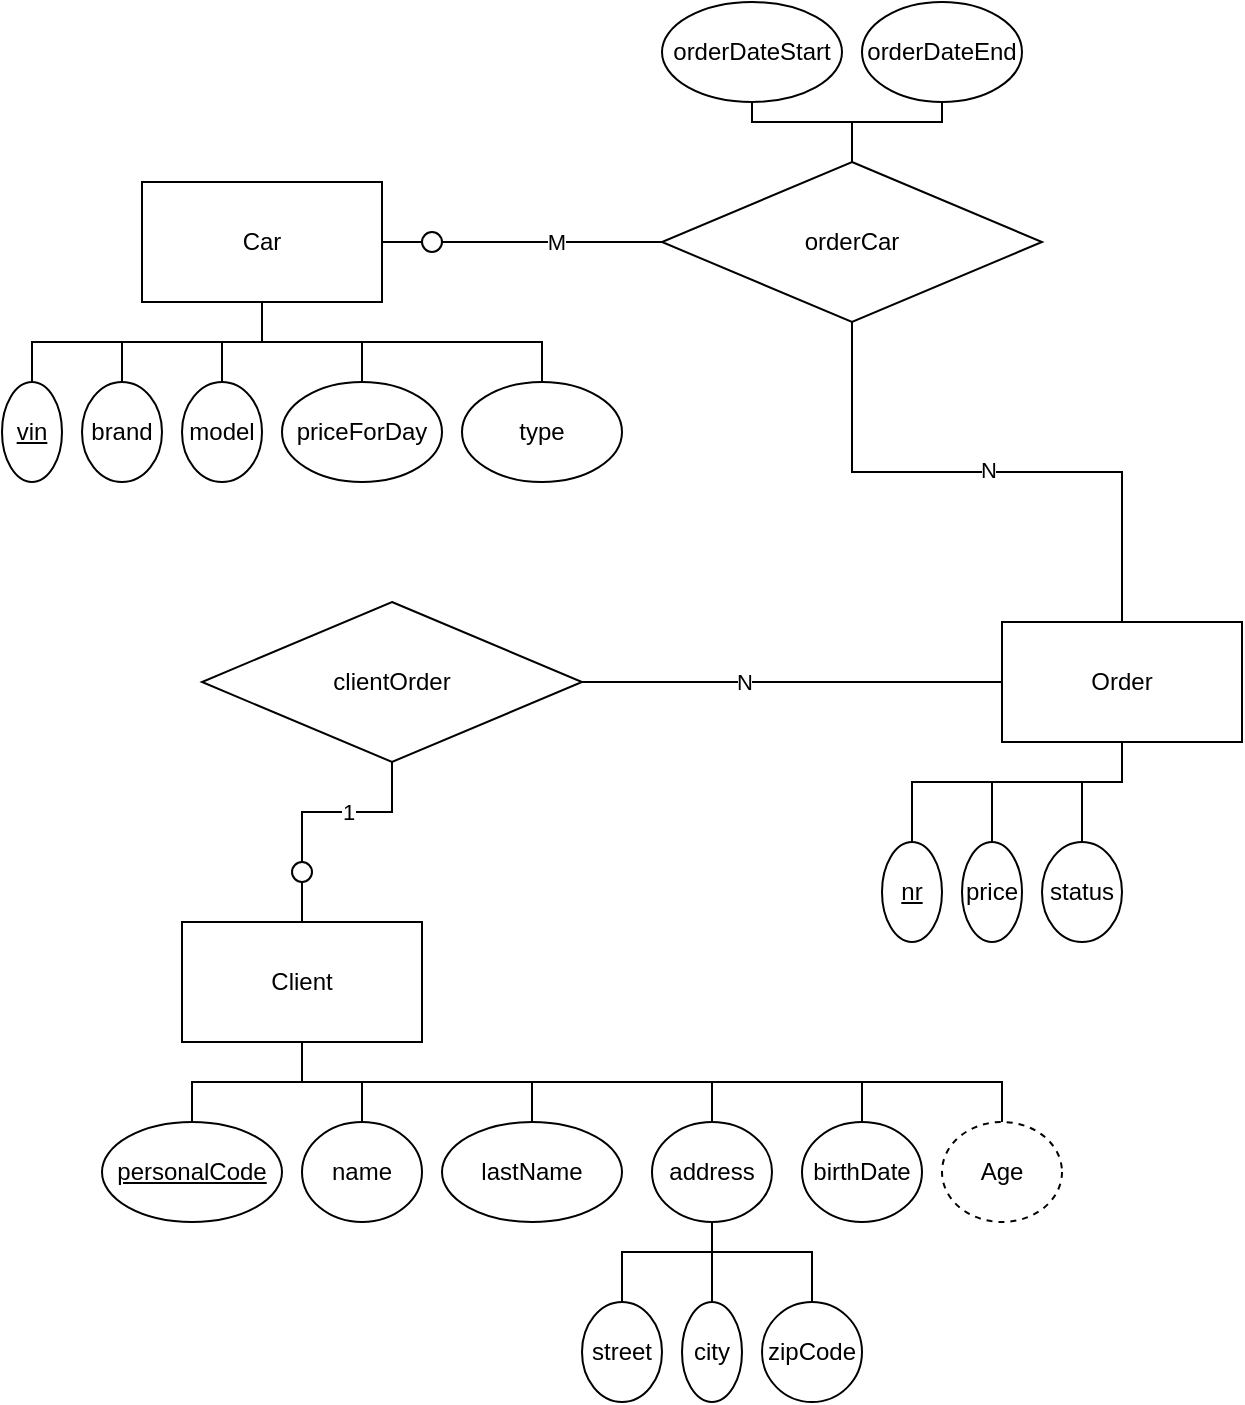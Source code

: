 <mxfile version="24.8.6">
  <diagram name="Puslapis-1" id="k59W9-ao-fo9DVot0w9S">
    <mxGraphModel dx="1434" dy="772" grid="1" gridSize="10" guides="1" tooltips="1" connect="1" arrows="1" fold="1" page="1" pageScale="1" pageWidth="827" pageHeight="1169" math="0" shadow="0">
      <root>
        <mxCell id="0" />
        <mxCell id="1" parent="0" />
        <mxCell id="HYWn-d97UVtd30y1if96-47" style="edgeStyle=orthogonalEdgeStyle;rounded=0;orthogonalLoop=1;jettySize=auto;html=1;entryX=0.5;entryY=0;entryDx=0;entryDy=0;endArrow=none;endFill=0;" parent="1" source="HYWn-d97UVtd30y1if96-1" target="HYWn-d97UVtd30y1if96-3" edge="1">
          <mxGeometry relative="1" as="geometry">
            <Array as="points">
              <mxPoint x="170" y="220" />
              <mxPoint x="55" y="220" />
            </Array>
          </mxGeometry>
        </mxCell>
        <mxCell id="HYWn-d97UVtd30y1if96-48" style="edgeStyle=orthogonalEdgeStyle;rounded=0;orthogonalLoop=1;jettySize=auto;html=1;entryX=0.5;entryY=0;entryDx=0;entryDy=0;endArrow=none;endFill=0;" parent="1" source="HYWn-d97UVtd30y1if96-1" target="HYWn-d97UVtd30y1if96-4" edge="1">
          <mxGeometry relative="1" as="geometry" />
        </mxCell>
        <mxCell id="HYWn-d97UVtd30y1if96-49" style="edgeStyle=orthogonalEdgeStyle;rounded=0;orthogonalLoop=1;jettySize=auto;html=1;entryX=0.5;entryY=0;entryDx=0;entryDy=0;endArrow=none;endFill=0;" parent="1" source="HYWn-d97UVtd30y1if96-1" target="HYWn-d97UVtd30y1if96-5" edge="1">
          <mxGeometry relative="1" as="geometry" />
        </mxCell>
        <mxCell id="HYWn-d97UVtd30y1if96-50" style="edgeStyle=orthogonalEdgeStyle;rounded=0;orthogonalLoop=1;jettySize=auto;html=1;entryX=0.5;entryY=0;entryDx=0;entryDy=0;endArrow=none;endFill=0;" parent="1" source="HYWn-d97UVtd30y1if96-1" target="HYWn-d97UVtd30y1if96-6" edge="1">
          <mxGeometry relative="1" as="geometry" />
        </mxCell>
        <mxCell id="us8dyTjiSDdRRroIEKAw-7" style="edgeStyle=orthogonalEdgeStyle;rounded=0;orthogonalLoop=1;jettySize=auto;html=1;entryX=0.5;entryY=0;entryDx=0;entryDy=0;endArrow=none;endFill=0;" edge="1" parent="1" source="HYWn-d97UVtd30y1if96-1" target="us8dyTjiSDdRRroIEKAw-6">
          <mxGeometry relative="1" as="geometry">
            <Array as="points">
              <mxPoint x="170" y="220" />
              <mxPoint x="310" y="220" />
            </Array>
          </mxGeometry>
        </mxCell>
        <mxCell id="HYWn-d97UVtd30y1if96-1" value="Car" style="rounded=0;whiteSpace=wrap;html=1;" parent="1" vertex="1">
          <mxGeometry x="110" y="140" width="120" height="60" as="geometry" />
        </mxCell>
        <mxCell id="HYWn-d97UVtd30y1if96-43" style="edgeStyle=orthogonalEdgeStyle;rounded=0;orthogonalLoop=1;jettySize=auto;html=1;entryX=0.5;entryY=1;entryDx=0;entryDy=0;endArrow=none;endFill=0;" parent="1" source="HYWn-d97UVtd30y1if96-2" target="HYWn-d97UVtd30y1if96-42" edge="1">
          <mxGeometry relative="1" as="geometry" />
        </mxCell>
        <mxCell id="HYWn-d97UVtd30y1if96-45" value="N" style="edgeLabel;html=1;align=center;verticalAlign=middle;resizable=0;points=[];" parent="HYWn-d97UVtd30y1if96-43" vertex="1" connectable="0">
          <mxGeometry x="-0.0" y="-1" relative="1" as="geometry">
            <mxPoint as="offset" />
          </mxGeometry>
        </mxCell>
        <mxCell id="HYWn-d97UVtd30y1if96-51" style="edgeStyle=orthogonalEdgeStyle;rounded=0;orthogonalLoop=1;jettySize=auto;html=1;entryX=0.5;entryY=0;entryDx=0;entryDy=0;endArrow=none;endFill=0;exitX=0.5;exitY=1;exitDx=0;exitDy=0;" parent="1" source="HYWn-d97UVtd30y1if96-2" target="HYWn-d97UVtd30y1if96-27" edge="1">
          <mxGeometry relative="1" as="geometry">
            <mxPoint x="710" y="420.0" as="sourcePoint" />
            <Array as="points">
              <mxPoint x="600" y="440" />
              <mxPoint x="495" y="440" />
            </Array>
          </mxGeometry>
        </mxCell>
        <mxCell id="HYWn-d97UVtd30y1if96-54" style="edgeStyle=orthogonalEdgeStyle;rounded=0;orthogonalLoop=1;jettySize=auto;html=1;entryX=0.5;entryY=0;entryDx=0;entryDy=0;endArrow=none;endFill=0;" parent="1" source="HYWn-d97UVtd30y1if96-2" target="HYWn-d97UVtd30y1if96-30" edge="1">
          <mxGeometry relative="1" as="geometry">
            <Array as="points">
              <mxPoint x="600" y="440" />
              <mxPoint x="535" y="440" />
            </Array>
          </mxGeometry>
        </mxCell>
        <mxCell id="HYWn-d97UVtd30y1if96-55" style="edgeStyle=orthogonalEdgeStyle;rounded=0;orthogonalLoop=1;jettySize=auto;html=1;entryX=0.5;entryY=0;entryDx=0;entryDy=0;endArrow=none;endFill=0;" parent="1" source="HYWn-d97UVtd30y1if96-2" target="HYWn-d97UVtd30y1if96-31" edge="1">
          <mxGeometry relative="1" as="geometry">
            <Array as="points">
              <mxPoint x="600" y="440" />
              <mxPoint x="580" y="440" />
            </Array>
          </mxGeometry>
        </mxCell>
        <mxCell id="HYWn-d97UVtd30y1if96-2" value="Order" style="rounded=0;whiteSpace=wrap;html=1;" parent="1" vertex="1">
          <mxGeometry x="540" y="360" width="120" height="60" as="geometry" />
        </mxCell>
        <mxCell id="HYWn-d97UVtd30y1if96-3" value="&lt;u&gt;vin&lt;/u&gt;" style="ellipse;whiteSpace=wrap;html=1;" parent="1" vertex="1">
          <mxGeometry x="40" y="240" width="30" height="50" as="geometry" />
        </mxCell>
        <mxCell id="HYWn-d97UVtd30y1if96-4" value="brand" style="ellipse;whiteSpace=wrap;html=1;" parent="1" vertex="1">
          <mxGeometry x="80" y="240" width="40" height="50" as="geometry" />
        </mxCell>
        <mxCell id="HYWn-d97UVtd30y1if96-5" value="model" style="ellipse;whiteSpace=wrap;html=1;" parent="1" vertex="1">
          <mxGeometry x="130" y="240" width="40" height="50" as="geometry" />
        </mxCell>
        <mxCell id="HYWn-d97UVtd30y1if96-6" value="priceForDay" style="ellipse;whiteSpace=wrap;html=1;" parent="1" vertex="1">
          <mxGeometry x="180" y="240" width="80" height="50" as="geometry" />
        </mxCell>
        <mxCell id="HYWn-d97UVtd30y1if96-23" style="edgeStyle=orthogonalEdgeStyle;rounded=0;orthogonalLoop=1;jettySize=auto;html=1;entryX=0.5;entryY=0;entryDx=0;entryDy=0;endArrow=none;endFill=0;" parent="1" source="HYWn-d97UVtd30y1if96-7" target="HYWn-d97UVtd30y1if96-9" edge="1">
          <mxGeometry relative="1" as="geometry" />
        </mxCell>
        <mxCell id="HYWn-d97UVtd30y1if96-24" style="edgeStyle=orthogonalEdgeStyle;rounded=0;orthogonalLoop=1;jettySize=auto;html=1;entryX=0.5;entryY=0;entryDx=0;entryDy=0;endArrow=none;endFill=0;" parent="1" source="HYWn-d97UVtd30y1if96-7" target="HYWn-d97UVtd30y1if96-10" edge="1">
          <mxGeometry relative="1" as="geometry" />
        </mxCell>
        <mxCell id="HYWn-d97UVtd30y1if96-25" style="edgeStyle=orthogonalEdgeStyle;rounded=0;orthogonalLoop=1;jettySize=auto;html=1;entryX=0.5;entryY=0;entryDx=0;entryDy=0;endArrow=none;endFill=0;" parent="1" source="HYWn-d97UVtd30y1if96-7" target="HYWn-d97UVtd30y1if96-11" edge="1">
          <mxGeometry relative="1" as="geometry">
            <Array as="points">
              <mxPoint x="190" y="590" />
              <mxPoint x="305" y="590" />
            </Array>
          </mxGeometry>
        </mxCell>
        <mxCell id="HYWn-d97UVtd30y1if96-26" style="edgeStyle=orthogonalEdgeStyle;rounded=0;orthogonalLoop=1;jettySize=auto;html=1;entryX=0.5;entryY=0;entryDx=0;entryDy=0;endArrow=none;endFill=0;" parent="1" edge="1">
          <mxGeometry relative="1" as="geometry">
            <Array as="points">
              <mxPoint x="190" y="570" />
              <mxPoint x="190" y="590" />
              <mxPoint x="395" y="590" />
            </Array>
            <mxPoint x="200" y="570.0" as="sourcePoint" />
            <mxPoint x="395" y="610" as="targetPoint" />
          </mxGeometry>
        </mxCell>
        <mxCell id="HYWn-d97UVtd30y1if96-34" style="edgeStyle=orthogonalEdgeStyle;rounded=0;orthogonalLoop=1;jettySize=auto;html=1;entryX=0.5;entryY=0;entryDx=0;entryDy=0;endArrow=none;endFill=0;" parent="1" source="HYWn-d97UVtd30y1if96-7" target="HYWn-d97UVtd30y1if96-33" edge="1">
          <mxGeometry relative="1" as="geometry">
            <Array as="points">
              <mxPoint x="190" y="590" />
              <mxPoint x="470" y="590" />
            </Array>
          </mxGeometry>
        </mxCell>
        <mxCell id="HYWn-d97UVtd30y1if96-36" style="edgeStyle=orthogonalEdgeStyle;rounded=0;orthogonalLoop=1;jettySize=auto;html=1;entryX=0.5;entryY=1;entryDx=0;entryDy=0;endArrow=none;endFill=0;exitX=0.5;exitY=0;exitDx=0;exitDy=0;" parent="1" source="us8dyTjiSDdRRroIEKAw-21" target="HYWn-d97UVtd30y1if96-35" edge="1">
          <mxGeometry relative="1" as="geometry">
            <mxPoint x="191" y="480" as="sourcePoint" />
            <Array as="points">
              <mxPoint x="190" y="455" />
              <mxPoint x="235" y="455" />
            </Array>
          </mxGeometry>
        </mxCell>
        <mxCell id="HYWn-d97UVtd30y1if96-40" value="1" style="edgeLabel;html=1;align=center;verticalAlign=middle;resizable=0;points=[];" parent="HYWn-d97UVtd30y1if96-36" vertex="1" connectable="0">
          <mxGeometry x="0.014" relative="1" as="geometry">
            <mxPoint as="offset" />
          </mxGeometry>
        </mxCell>
        <mxCell id="us8dyTjiSDdRRroIEKAw-4" style="edgeStyle=orthogonalEdgeStyle;rounded=0;orthogonalLoop=1;jettySize=auto;html=1;entryX=0.5;entryY=0;entryDx=0;entryDy=0;endArrow=none;endFill=0;" edge="1" parent="1" source="HYWn-d97UVtd30y1if96-7" target="us8dyTjiSDdRRroIEKAw-3">
          <mxGeometry relative="1" as="geometry">
            <Array as="points">
              <mxPoint x="190" y="590" />
              <mxPoint x="540" y="590" />
            </Array>
          </mxGeometry>
        </mxCell>
        <mxCell id="HYWn-d97UVtd30y1if96-7" value="Client" style="rounded=0;whiteSpace=wrap;html=1;" parent="1" vertex="1">
          <mxGeometry x="130" y="510" width="120" height="60" as="geometry" />
        </mxCell>
        <mxCell id="HYWn-d97UVtd30y1if96-9" value="&lt;u&gt;personalCode&lt;/u&gt;" style="ellipse;whiteSpace=wrap;html=1;" parent="1" vertex="1">
          <mxGeometry x="90" y="610" width="90" height="50" as="geometry" />
        </mxCell>
        <mxCell id="HYWn-d97UVtd30y1if96-10" value="name" style="ellipse;whiteSpace=wrap;html=1;" parent="1" vertex="1">
          <mxGeometry x="190" y="610" width="60" height="50" as="geometry" />
        </mxCell>
        <mxCell id="HYWn-d97UVtd30y1if96-11" value="lastName" style="ellipse;whiteSpace=wrap;html=1;" parent="1" vertex="1">
          <mxGeometry x="260" y="610" width="90" height="50" as="geometry" />
        </mxCell>
        <mxCell id="HYWn-d97UVtd30y1if96-19" style="edgeStyle=orthogonalEdgeStyle;rounded=0;orthogonalLoop=1;jettySize=auto;html=1;entryX=0.5;entryY=0;entryDx=0;entryDy=0;strokeColor=default;targetPerimeterSpacing=0;endArrow=none;endFill=0;exitX=0.5;exitY=1;exitDx=0;exitDy=0;" parent="1" target="HYWn-d97UVtd30y1if96-13" edge="1">
          <mxGeometry relative="1" as="geometry">
            <mxPoint x="395" y="665" as="sourcePoint" />
          </mxGeometry>
        </mxCell>
        <mxCell id="HYWn-d97UVtd30y1if96-20" style="edgeStyle=orthogonalEdgeStyle;rounded=0;orthogonalLoop=1;jettySize=auto;html=1;exitX=0.5;exitY=1;exitDx=0;exitDy=0;entryX=0.5;entryY=0;entryDx=0;entryDy=0;endArrow=none;endFill=0;" parent="1" target="HYWn-d97UVtd30y1if96-14" edge="1">
          <mxGeometry relative="1" as="geometry">
            <mxPoint x="395" y="660" as="sourcePoint" />
            <Array as="points">
              <mxPoint x="395" y="675" />
              <mxPoint x="350" y="675" />
            </Array>
          </mxGeometry>
        </mxCell>
        <mxCell id="HYWn-d97UVtd30y1if96-21" style="edgeStyle=orthogonalEdgeStyle;rounded=0;orthogonalLoop=1;jettySize=auto;html=1;entryX=0.5;entryY=0;entryDx=0;entryDy=0;endArrow=none;endFill=0;" parent="1" target="HYWn-d97UVtd30y1if96-15" edge="1">
          <mxGeometry relative="1" as="geometry">
            <mxPoint x="395" y="660" as="sourcePoint" />
            <Array as="points">
              <mxPoint x="395" y="675" />
              <mxPoint x="445" y="675" />
            </Array>
          </mxGeometry>
        </mxCell>
        <mxCell id="HYWn-d97UVtd30y1if96-13" value="city" style="ellipse;whiteSpace=wrap;html=1;" parent="1" vertex="1">
          <mxGeometry x="380" y="700" width="30" height="50" as="geometry" />
        </mxCell>
        <mxCell id="HYWn-d97UVtd30y1if96-14" value="street" style="ellipse;whiteSpace=wrap;html=1;" parent="1" vertex="1">
          <mxGeometry x="330" y="700" width="40" height="50" as="geometry" />
        </mxCell>
        <mxCell id="HYWn-d97UVtd30y1if96-15" value="zipCode" style="ellipse;whiteSpace=wrap;html=1;" parent="1" vertex="1">
          <mxGeometry x="420" y="700" width="50" height="50" as="geometry" />
        </mxCell>
        <mxCell id="HYWn-d97UVtd30y1if96-27" value="&lt;u&gt;nr&lt;/u&gt;" style="ellipse;whiteSpace=wrap;html=1;" parent="1" vertex="1">
          <mxGeometry x="480" y="470" width="30" height="50" as="geometry" />
        </mxCell>
        <mxCell id="HYWn-d97UVtd30y1if96-57" style="edgeStyle=orthogonalEdgeStyle;rounded=0;orthogonalLoop=1;jettySize=auto;html=1;entryX=0.5;entryY=0;entryDx=0;entryDy=0;endArrow=none;endFill=0;" parent="1" source="HYWn-d97UVtd30y1if96-28" target="HYWn-d97UVtd30y1if96-42" edge="1">
          <mxGeometry relative="1" as="geometry">
            <Array as="points">
              <mxPoint x="415" y="110" />
              <mxPoint x="465" y="110" />
            </Array>
          </mxGeometry>
        </mxCell>
        <mxCell id="HYWn-d97UVtd30y1if96-28" value="orderDateStart" style="ellipse;whiteSpace=wrap;html=1;" parent="1" vertex="1">
          <mxGeometry x="370" y="50" width="90" height="50" as="geometry" />
        </mxCell>
        <mxCell id="HYWn-d97UVtd30y1if96-58" style="edgeStyle=orthogonalEdgeStyle;rounded=0;orthogonalLoop=1;jettySize=auto;html=1;entryX=0.5;entryY=0;entryDx=0;entryDy=0;endArrow=none;endFill=0;" parent="1" source="HYWn-d97UVtd30y1if96-29" target="HYWn-d97UVtd30y1if96-42" edge="1">
          <mxGeometry relative="1" as="geometry">
            <Array as="points">
              <mxPoint x="510" y="110" />
              <mxPoint x="465" y="110" />
            </Array>
          </mxGeometry>
        </mxCell>
        <mxCell id="HYWn-d97UVtd30y1if96-29" value="orderDateEnd" style="ellipse;whiteSpace=wrap;html=1;" parent="1" vertex="1">
          <mxGeometry x="470" y="50" width="80" height="50" as="geometry" />
        </mxCell>
        <mxCell id="HYWn-d97UVtd30y1if96-30" value="price" style="ellipse;whiteSpace=wrap;html=1;" parent="1" vertex="1">
          <mxGeometry x="520" y="470" width="30" height="50" as="geometry" />
        </mxCell>
        <mxCell id="HYWn-d97UVtd30y1if96-31" value="status" style="ellipse;whiteSpace=wrap;html=1;" parent="1" vertex="1">
          <mxGeometry x="560" y="470" width="40" height="50" as="geometry" />
        </mxCell>
        <mxCell id="HYWn-d97UVtd30y1if96-33" value="birthDate" style="ellipse;whiteSpace=wrap;html=1;" parent="1" vertex="1">
          <mxGeometry x="440" y="610" width="60" height="50" as="geometry" />
        </mxCell>
        <mxCell id="HYWn-d97UVtd30y1if96-35" value="clientOrder" style="rhombus;whiteSpace=wrap;html=1;" parent="1" vertex="1">
          <mxGeometry x="140" y="350" width="190" height="80" as="geometry" />
        </mxCell>
        <mxCell id="HYWn-d97UVtd30y1if96-44" style="edgeStyle=orthogonalEdgeStyle;rounded=0;orthogonalLoop=1;jettySize=auto;html=1;entryX=1;entryY=0.5;entryDx=0;entryDy=0;endArrow=none;endFill=0;" parent="1" source="us8dyTjiSDdRRroIEKAw-14" target="HYWn-d97UVtd30y1if96-1" edge="1">
          <mxGeometry relative="1" as="geometry" />
        </mxCell>
        <mxCell id="HYWn-d97UVtd30y1if96-42" value="orderCar" style="rhombus;whiteSpace=wrap;html=1;" parent="1" vertex="1">
          <mxGeometry x="370" y="130" width="190" height="80" as="geometry" />
        </mxCell>
        <mxCell id="us8dyTjiSDdRRroIEKAw-3" value="Age" style="ellipse;whiteSpace=wrap;html=1;dashed=1;" vertex="1" parent="1">
          <mxGeometry x="510" y="610" width="60" height="50" as="geometry" />
        </mxCell>
        <mxCell id="us8dyTjiSDdRRroIEKAw-6" value="type" style="ellipse;whiteSpace=wrap;html=1;" vertex="1" parent="1">
          <mxGeometry x="270" y="240" width="80" height="50" as="geometry" />
        </mxCell>
        <mxCell id="us8dyTjiSDdRRroIEKAw-8" value="address" style="ellipse;whiteSpace=wrap;html=1;" vertex="1" parent="1">
          <mxGeometry x="365" y="610" width="60" height="50" as="geometry" />
        </mxCell>
        <mxCell id="us8dyTjiSDdRRroIEKAw-15" value="" style="edgeStyle=orthogonalEdgeStyle;rounded=0;orthogonalLoop=1;jettySize=auto;html=1;entryX=1;entryY=0.5;entryDx=0;entryDy=0;endArrow=none;endFill=0;" edge="1" parent="1" source="HYWn-d97UVtd30y1if96-42" target="us8dyTjiSDdRRroIEKAw-14">
          <mxGeometry relative="1" as="geometry">
            <mxPoint x="370" y="170" as="sourcePoint" />
            <mxPoint x="230" y="170" as="targetPoint" />
          </mxGeometry>
        </mxCell>
        <mxCell id="us8dyTjiSDdRRroIEKAw-16" value="M" style="edgeLabel;html=1;align=center;verticalAlign=middle;resizable=0;points=[];" vertex="1" connectable="0" parent="us8dyTjiSDdRRroIEKAw-15">
          <mxGeometry x="-0.025" relative="1" as="geometry">
            <mxPoint as="offset" />
          </mxGeometry>
        </mxCell>
        <mxCell id="us8dyTjiSDdRRroIEKAw-14" value="" style="ellipse;whiteSpace=wrap;html=1;" vertex="1" parent="1">
          <mxGeometry x="250" y="165" width="10" height="10" as="geometry" />
        </mxCell>
        <mxCell id="us8dyTjiSDdRRroIEKAw-18" value="" style="edgeStyle=orthogonalEdgeStyle;rounded=0;orthogonalLoop=1;jettySize=auto;html=1;entryX=0;entryY=0.5;entryDx=0;entryDy=0;endArrow=none;endFill=0;" edge="1" parent="1" source="HYWn-d97UVtd30y1if96-35" target="HYWn-d97UVtd30y1if96-2">
          <mxGeometry relative="1" as="geometry">
            <mxPoint x="330" y="390" as="sourcePoint" />
            <mxPoint x="540" y="390" as="targetPoint" />
            <Array as="points">
              <mxPoint x="410" y="390" />
              <mxPoint x="410" y="390" />
            </Array>
          </mxGeometry>
        </mxCell>
        <mxCell id="us8dyTjiSDdRRroIEKAw-20" value="N" style="edgeLabel;html=1;align=center;verticalAlign=middle;resizable=0;points=[];" vertex="1" connectable="0" parent="us8dyTjiSDdRRroIEKAw-18">
          <mxGeometry x="-0.234" relative="1" as="geometry">
            <mxPoint as="offset" />
          </mxGeometry>
        </mxCell>
        <mxCell id="us8dyTjiSDdRRroIEKAw-22" value="" style="edgeStyle=orthogonalEdgeStyle;rounded=0;orthogonalLoop=1;jettySize=auto;html=1;entryX=0.5;entryY=1;entryDx=0;entryDy=0;endArrow=none;endFill=0;exitX=0.5;exitY=0;exitDx=0;exitDy=0;" edge="1" parent="1" source="HYWn-d97UVtd30y1if96-7" target="us8dyTjiSDdRRroIEKAw-21">
          <mxGeometry relative="1" as="geometry">
            <mxPoint x="190" y="510" as="sourcePoint" />
            <mxPoint x="235" y="430" as="targetPoint" />
            <Array as="points" />
          </mxGeometry>
        </mxCell>
        <mxCell id="us8dyTjiSDdRRroIEKAw-21" value="" style="ellipse;whiteSpace=wrap;html=1;" vertex="1" parent="1">
          <mxGeometry x="185" y="480" width="10" height="10" as="geometry" />
        </mxCell>
      </root>
    </mxGraphModel>
  </diagram>
</mxfile>
